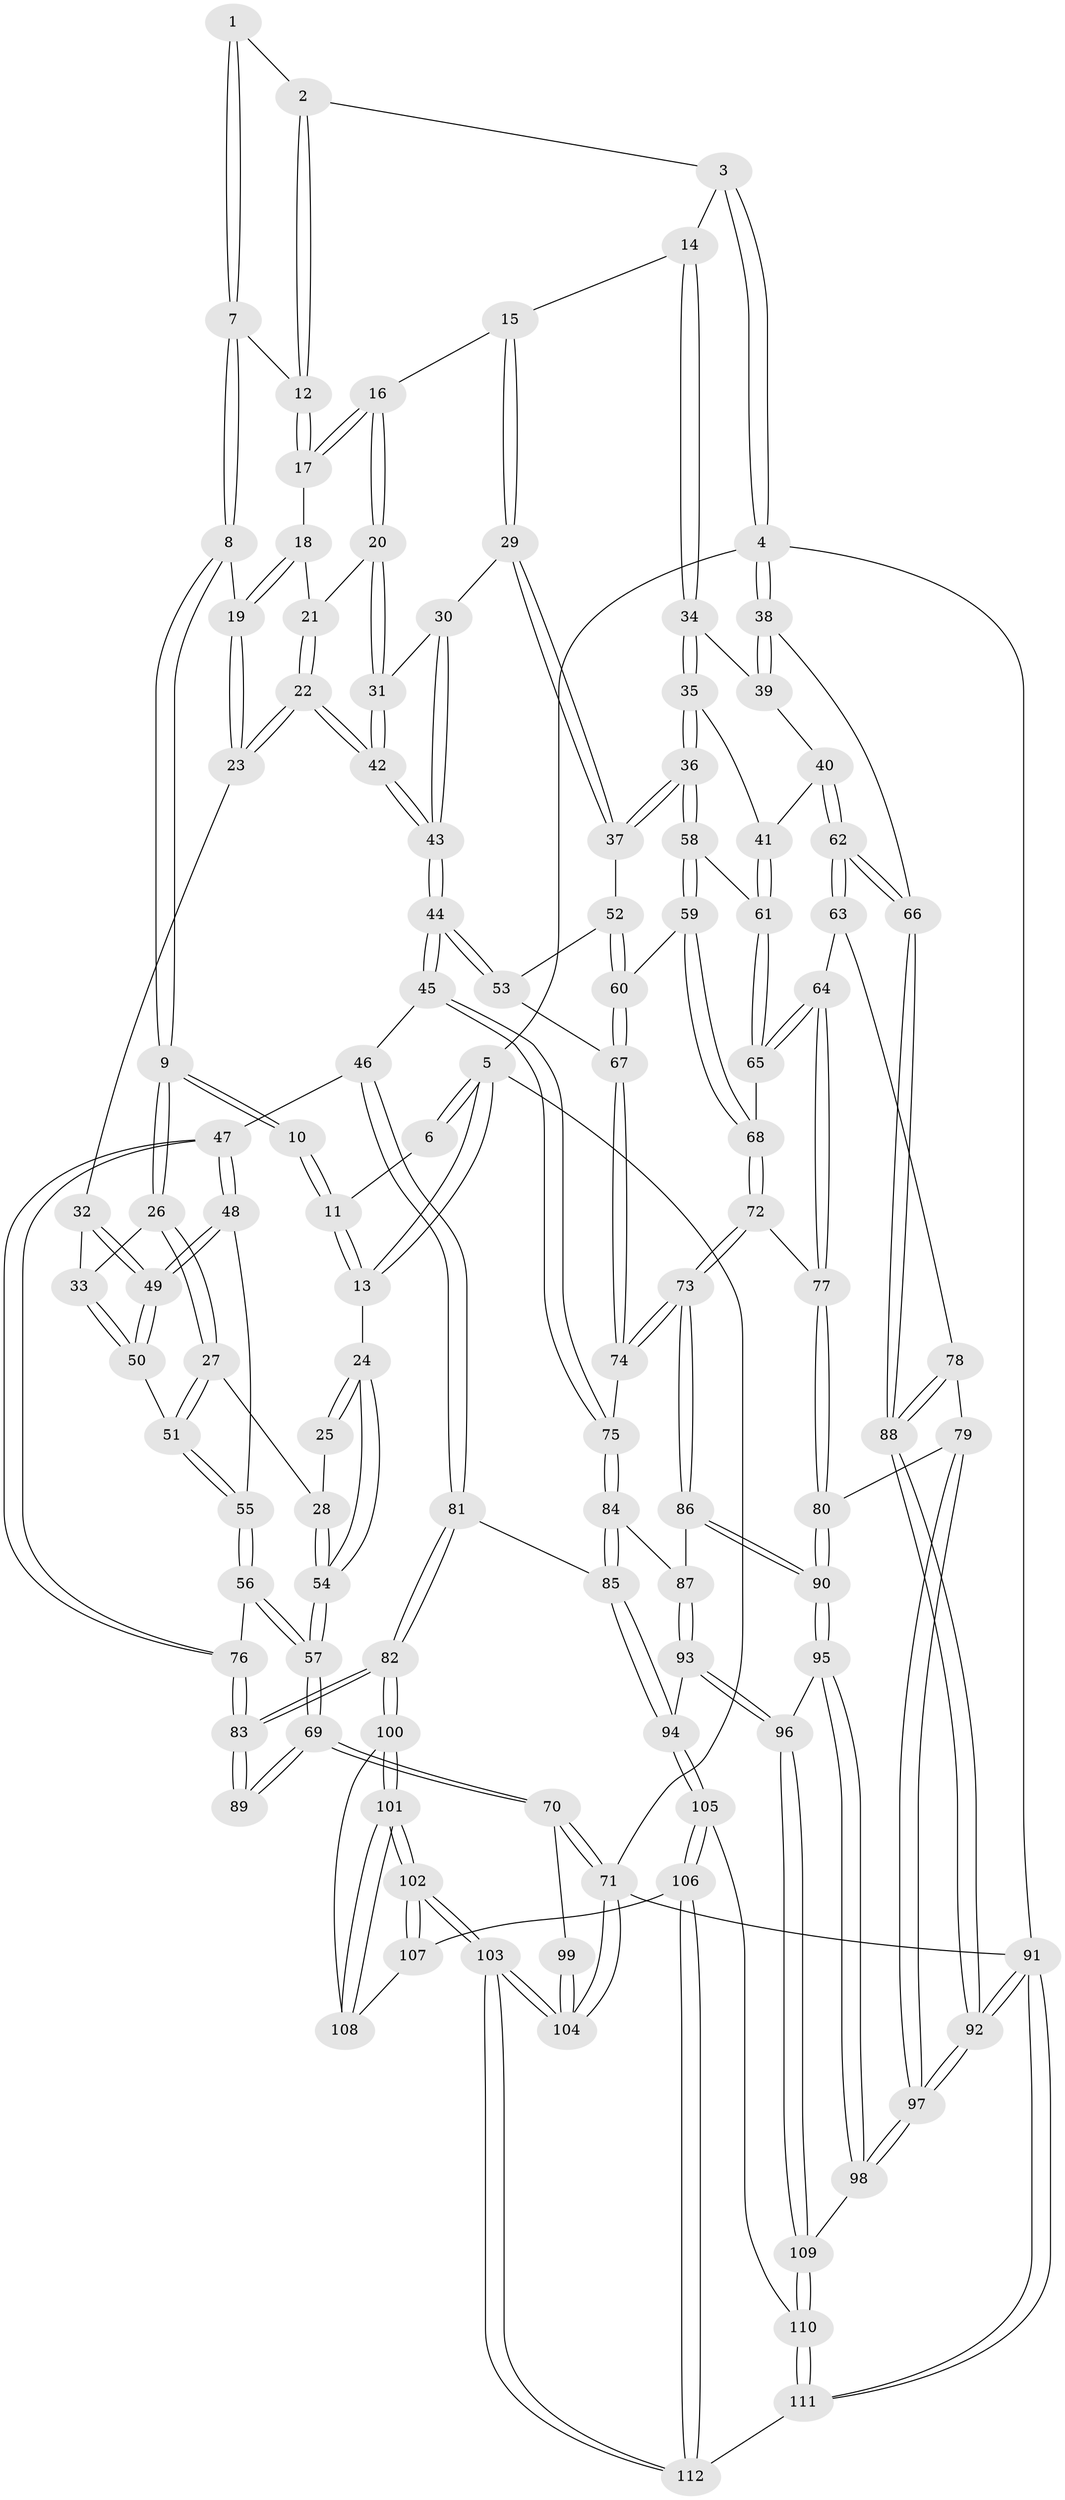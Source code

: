 // coarse degree distribution, {4: 0.2564102564102564, 6: 0.21794871794871795, 7: 0.02564102564102564, 3: 0.08974358974358974, 5: 0.3974358974358974, 2: 0.01282051282051282}
// Generated by graph-tools (version 1.1) at 2025/21/03/04/25 18:21:33]
// undirected, 112 vertices, 277 edges
graph export_dot {
graph [start="1"]
  node [color=gray90,style=filled];
  1 [pos="+0.25745852051842916+0"];
  2 [pos="+0.5052056116999201+0"];
  3 [pos="+0.777255472160647+0"];
  4 [pos="+1+0"];
  5 [pos="+0+0"];
  6 [pos="+0.17908632200016883+0"];
  7 [pos="+0.29387452043838747+0.041614217725975816"];
  8 [pos="+0.26148328646130375+0.11096857600610924"];
  9 [pos="+0.20913519022121257+0.1279105501143905"];
  10 [pos="+0.18080208848684745+0.10913445524306717"];
  11 [pos="+0.1598997317402261+0.03264065433649161"];
  12 [pos="+0.44893524449602984+0.03855682617389973"];
  13 [pos="+0+0.04576166706009974"];
  14 [pos="+0.76546955907941+0.01877694804826044"];
  15 [pos="+0.6941253062922408+0.08309560687319348"];
  16 [pos="+0.5913622947216179+0.1334700020631912"];
  17 [pos="+0.44952446670236196+0.04330855368844716"];
  18 [pos="+0.42435827976983603+0.10586559881575547"];
  19 [pos="+0.3495383103397692+0.1518351336776485"];
  20 [pos="+0.5679932133613812+0.172282019907478"];
  21 [pos="+0.46147631787409055+0.16356267213326334"];
  22 [pos="+0.44301573279335066+0.2673649380974329"];
  23 [pos="+0.35876188306644957+0.219712522494344"];
  24 [pos="+0+0.1147322055453546"];
  25 [pos="+0.15969380470392125+0.11336006727119097"];
  26 [pos="+0.20457367604279683+0.19719218904542932"];
  27 [pos="+0.14564857550265392+0.25049754503891075"];
  28 [pos="+0.033405394708741105+0.2669897656229742"];
  29 [pos="+0.6641499837310858+0.28357480340841706"];
  30 [pos="+0.6264859483210248+0.2714486559276599"];
  31 [pos="+0.5644302427549142+0.20224600064909104"];
  32 [pos="+0.353932882867451+0.22357852341669257"];
  33 [pos="+0.2523504460350386+0.24989192361106"];
  34 [pos="+0.7844588305001887+0.0500013612745787"];
  35 [pos="+0.753204008281683+0.29827787840773073"];
  36 [pos="+0.7357489794395601+0.31189367408775487"];
  37 [pos="+0.6816458513249407+0.30456803176496067"];
  38 [pos="+1+0.19717532181959316"];
  39 [pos="+0.8332839557513619+0.09694772268966684"];
  40 [pos="+0.9071959752269309+0.29186484093709064"];
  41 [pos="+0.8971815139683074+0.29522468199431556"];
  42 [pos="+0.4669175280702582+0.30259136880678633"];
  43 [pos="+0.47190108671461906+0.3669444213495071"];
  44 [pos="+0.4697724344729372+0.3827366964135625"];
  45 [pos="+0.45886639173200955+0.4066380635735793"];
  46 [pos="+0.4007092087733174+0.43443601027794554"];
  47 [pos="+0.37786878292003967+0.42468711596487213"];
  48 [pos="+0.3263733470696845+0.39479721673241214"];
  49 [pos="+0.3137321205014091+0.3443052626167553"];
  50 [pos="+0.25364005384979166+0.26132724140590824"];
  51 [pos="+0.19050600660428374+0.34585310753968806"];
  52 [pos="+0.6730758743523617+0.31640212157087305"];
  53 [pos="+0.6395806729899632+0.35766400767078255"];
  54 [pos="+0+0.32402488608513913"];
  55 [pos="+0.1893060371676044+0.39916098398176664"];
  56 [pos="+0.13774400125809555+0.4360254885332231"];
  57 [pos="+0+0.40175771970771196"];
  58 [pos="+0.7534052428482407+0.3771614483090724"];
  59 [pos="+0.7171629680901707+0.43382043419324606"];
  60 [pos="+0.6966842369187168+0.43621595177205075"];
  61 [pos="+0.8113310487689142+0.40649379992753076"];
  62 [pos="+1+0.3753821908791311"];
  63 [pos="+0.9252813113808228+0.4716498609246342"];
  64 [pos="+0.8629098935539063+0.4783628152552812"];
  65 [pos="+0.8385509042588851+0.4608855712900228"];
  66 [pos="+1+0.3744725675927111"];
  67 [pos="+0.6576459055493787+0.4440818878111442"];
  68 [pos="+0.7463903315562191+0.475850373400633"];
  69 [pos="+0+0.48570809645338375"];
  70 [pos="+0+0.8557855568771112"];
  71 [pos="+0+1"];
  72 [pos="+0.7277473271988548+0.5513355985622163"];
  73 [pos="+0.7044775706045376+0.5770589845638957"];
  74 [pos="+0.6188881557912063+0.48735141925959635"];
  75 [pos="+0.5590989059991739+0.48750668313620527"];
  76 [pos="+0.18785216472662994+0.5320263636061086"];
  77 [pos="+0.8345618189363977+0.5261894140487581"];
  78 [pos="+0.9155648404620057+0.5762478595840406"];
  79 [pos="+0.8509761554991938+0.6509912791311289"];
  80 [pos="+0.8448588321033734+0.6485843326368719"];
  81 [pos="+0.3558801117901726+0.6282424340628928"];
  82 [pos="+0.26455387293473137+0.6680264945070703"];
  83 [pos="+0.22185785830496296+0.6496582338316501"];
  84 [pos="+0.5469340055536884+0.5963691173285567"];
  85 [pos="+0.47720540990254867+0.6853488622644014"];
  86 [pos="+0.7045826781026063+0.5942465502324051"];
  87 [pos="+0.6285409808601942+0.611428588184711"];
  88 [pos="+1+0.7413743770475497"];
  89 [pos="+0.1794637201775301+0.6576148537600383"];
  90 [pos="+0.7378373201611081+0.6585543974166114"];
  91 [pos="+1+1"];
  92 [pos="+1+1"];
  93 [pos="+0.5907875733904974+0.719596425135777"];
  94 [pos="+0.48281708494825204+0.6944091932215684"];
  95 [pos="+0.7349057798904883+0.6651484189634574"];
  96 [pos="+0.657279650985724+0.7521944007727618"];
  97 [pos="+1+1"];
  98 [pos="+0.8263888981581938+0.8239541501144959"];
  99 [pos="+0.1599765211309021+0.6731513083453049"];
  100 [pos="+0.2659149090461633+0.7213928608061074"];
  101 [pos="+0.12712198770259353+1"];
  102 [pos="+0.09336494418885723+1"];
  103 [pos="+0+1"];
  104 [pos="+0+1"];
  105 [pos="+0.4673402007249443+0.8731434067731692"];
  106 [pos="+0.4641435479932508+0.8778880676747605"];
  107 [pos="+0.4301451199288115+0.8713708722836202"];
  108 [pos="+0.3591998257227951+0.8389488228711665"];
  109 [pos="+0.6642328894917933+0.8062104104411643"];
  110 [pos="+0.6516593352821433+0.837282671000714"];
  111 [pos="+0.7548214233053742+1"];
  112 [pos="+0.4977234700192499+1"];
  1 -- 2;
  1 -- 7;
  1 -- 7;
  2 -- 3;
  2 -- 12;
  2 -- 12;
  3 -- 4;
  3 -- 4;
  3 -- 14;
  4 -- 5;
  4 -- 38;
  4 -- 38;
  4 -- 91;
  5 -- 6;
  5 -- 6;
  5 -- 13;
  5 -- 13;
  5 -- 71;
  6 -- 11;
  7 -- 8;
  7 -- 8;
  7 -- 12;
  8 -- 9;
  8 -- 9;
  8 -- 19;
  9 -- 10;
  9 -- 10;
  9 -- 26;
  9 -- 26;
  10 -- 11;
  10 -- 11;
  11 -- 13;
  11 -- 13;
  12 -- 17;
  12 -- 17;
  13 -- 24;
  14 -- 15;
  14 -- 34;
  14 -- 34;
  15 -- 16;
  15 -- 29;
  15 -- 29;
  16 -- 17;
  16 -- 17;
  16 -- 20;
  16 -- 20;
  17 -- 18;
  18 -- 19;
  18 -- 19;
  18 -- 21;
  19 -- 23;
  19 -- 23;
  20 -- 21;
  20 -- 31;
  20 -- 31;
  21 -- 22;
  21 -- 22;
  22 -- 23;
  22 -- 23;
  22 -- 42;
  22 -- 42;
  23 -- 32;
  24 -- 25;
  24 -- 25;
  24 -- 54;
  24 -- 54;
  25 -- 28;
  26 -- 27;
  26 -- 27;
  26 -- 33;
  27 -- 28;
  27 -- 51;
  27 -- 51;
  28 -- 54;
  28 -- 54;
  29 -- 30;
  29 -- 37;
  29 -- 37;
  30 -- 31;
  30 -- 43;
  30 -- 43;
  31 -- 42;
  31 -- 42;
  32 -- 33;
  32 -- 49;
  32 -- 49;
  33 -- 50;
  33 -- 50;
  34 -- 35;
  34 -- 35;
  34 -- 39;
  35 -- 36;
  35 -- 36;
  35 -- 41;
  36 -- 37;
  36 -- 37;
  36 -- 58;
  36 -- 58;
  37 -- 52;
  38 -- 39;
  38 -- 39;
  38 -- 66;
  39 -- 40;
  40 -- 41;
  40 -- 62;
  40 -- 62;
  41 -- 61;
  41 -- 61;
  42 -- 43;
  42 -- 43;
  43 -- 44;
  43 -- 44;
  44 -- 45;
  44 -- 45;
  44 -- 53;
  44 -- 53;
  45 -- 46;
  45 -- 75;
  45 -- 75;
  46 -- 47;
  46 -- 81;
  46 -- 81;
  47 -- 48;
  47 -- 48;
  47 -- 76;
  47 -- 76;
  48 -- 49;
  48 -- 49;
  48 -- 55;
  49 -- 50;
  49 -- 50;
  50 -- 51;
  51 -- 55;
  51 -- 55;
  52 -- 53;
  52 -- 60;
  52 -- 60;
  53 -- 67;
  54 -- 57;
  54 -- 57;
  55 -- 56;
  55 -- 56;
  56 -- 57;
  56 -- 57;
  56 -- 76;
  57 -- 69;
  57 -- 69;
  58 -- 59;
  58 -- 59;
  58 -- 61;
  59 -- 60;
  59 -- 68;
  59 -- 68;
  60 -- 67;
  60 -- 67;
  61 -- 65;
  61 -- 65;
  62 -- 63;
  62 -- 63;
  62 -- 66;
  62 -- 66;
  63 -- 64;
  63 -- 78;
  64 -- 65;
  64 -- 65;
  64 -- 77;
  64 -- 77;
  65 -- 68;
  66 -- 88;
  66 -- 88;
  67 -- 74;
  67 -- 74;
  68 -- 72;
  68 -- 72;
  69 -- 70;
  69 -- 70;
  69 -- 89;
  69 -- 89;
  70 -- 71;
  70 -- 71;
  70 -- 99;
  71 -- 104;
  71 -- 104;
  71 -- 91;
  72 -- 73;
  72 -- 73;
  72 -- 77;
  73 -- 74;
  73 -- 74;
  73 -- 86;
  73 -- 86;
  74 -- 75;
  75 -- 84;
  75 -- 84;
  76 -- 83;
  76 -- 83;
  77 -- 80;
  77 -- 80;
  78 -- 79;
  78 -- 88;
  78 -- 88;
  79 -- 80;
  79 -- 97;
  79 -- 97;
  80 -- 90;
  80 -- 90;
  81 -- 82;
  81 -- 82;
  81 -- 85;
  82 -- 83;
  82 -- 83;
  82 -- 100;
  82 -- 100;
  83 -- 89;
  83 -- 89;
  84 -- 85;
  84 -- 85;
  84 -- 87;
  85 -- 94;
  85 -- 94;
  86 -- 87;
  86 -- 90;
  86 -- 90;
  87 -- 93;
  87 -- 93;
  88 -- 92;
  88 -- 92;
  90 -- 95;
  90 -- 95;
  91 -- 92;
  91 -- 92;
  91 -- 111;
  91 -- 111;
  92 -- 97;
  92 -- 97;
  93 -- 94;
  93 -- 96;
  93 -- 96;
  94 -- 105;
  94 -- 105;
  95 -- 96;
  95 -- 98;
  95 -- 98;
  96 -- 109;
  96 -- 109;
  97 -- 98;
  97 -- 98;
  98 -- 109;
  99 -- 104;
  99 -- 104;
  100 -- 101;
  100 -- 101;
  100 -- 108;
  101 -- 102;
  101 -- 102;
  101 -- 108;
  101 -- 108;
  102 -- 103;
  102 -- 103;
  102 -- 107;
  102 -- 107;
  103 -- 104;
  103 -- 104;
  103 -- 112;
  103 -- 112;
  105 -- 106;
  105 -- 106;
  105 -- 110;
  106 -- 107;
  106 -- 112;
  106 -- 112;
  107 -- 108;
  109 -- 110;
  109 -- 110;
  110 -- 111;
  110 -- 111;
  111 -- 112;
}
